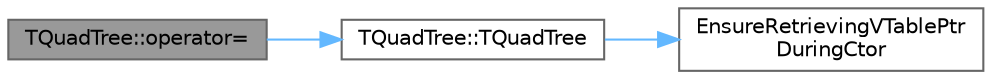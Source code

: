 digraph "TQuadTree::operator="
{
 // INTERACTIVE_SVG=YES
 // LATEX_PDF_SIZE
  bgcolor="transparent";
  edge [fontname=Helvetica,fontsize=10,labelfontname=Helvetica,labelfontsize=10];
  node [fontname=Helvetica,fontsize=10,shape=box,height=0.2,width=0.4];
  rankdir="LR";
  Node1 [id="Node000001",label="TQuadTree::operator=",height=0.2,width=0.4,color="gray40", fillcolor="grey60", style="filled", fontcolor="black",tooltip=" "];
  Node1 -> Node2 [id="edge1_Node000001_Node000002",color="steelblue1",style="solid",tooltip=" "];
  Node2 [id="Node000002",label="TQuadTree::TQuadTree",height=0.2,width=0.4,color="grey40", fillcolor="white", style="filled",URL="$d3/d67/classTQuadTree.html#a3e266fa14b98ec5bac93a71a2a2595ce",tooltip="DO NOT USE."];
  Node2 -> Node3 [id="edge2_Node000002_Node000003",color="steelblue1",style="solid",tooltip=" "];
  Node3 [id="Node000003",label="EnsureRetrievingVTablePtr\lDuringCtor",height=0.2,width=0.4,color="grey40", fillcolor="white", style="filled",URL="$d5/d8c/CoreGlobals_8h.html#a5eef4c0ae779839c00787e2977448651",tooltip="Ensures that current thread is during retrieval of vtable ptr of some UClass."];
}
